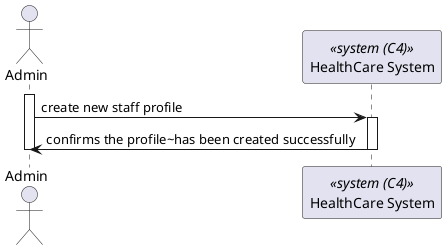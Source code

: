 @startuml

actor Admin as "Admin"
participant SYS as "HealthCare System" <<system (C4)>>

activate Admin

Admin -> SYS : create new staff profile
activate SYS

SYS -> Admin : confirms the profile~has been created successfully

deactivate SYS
deactivate Admin
@enduml
